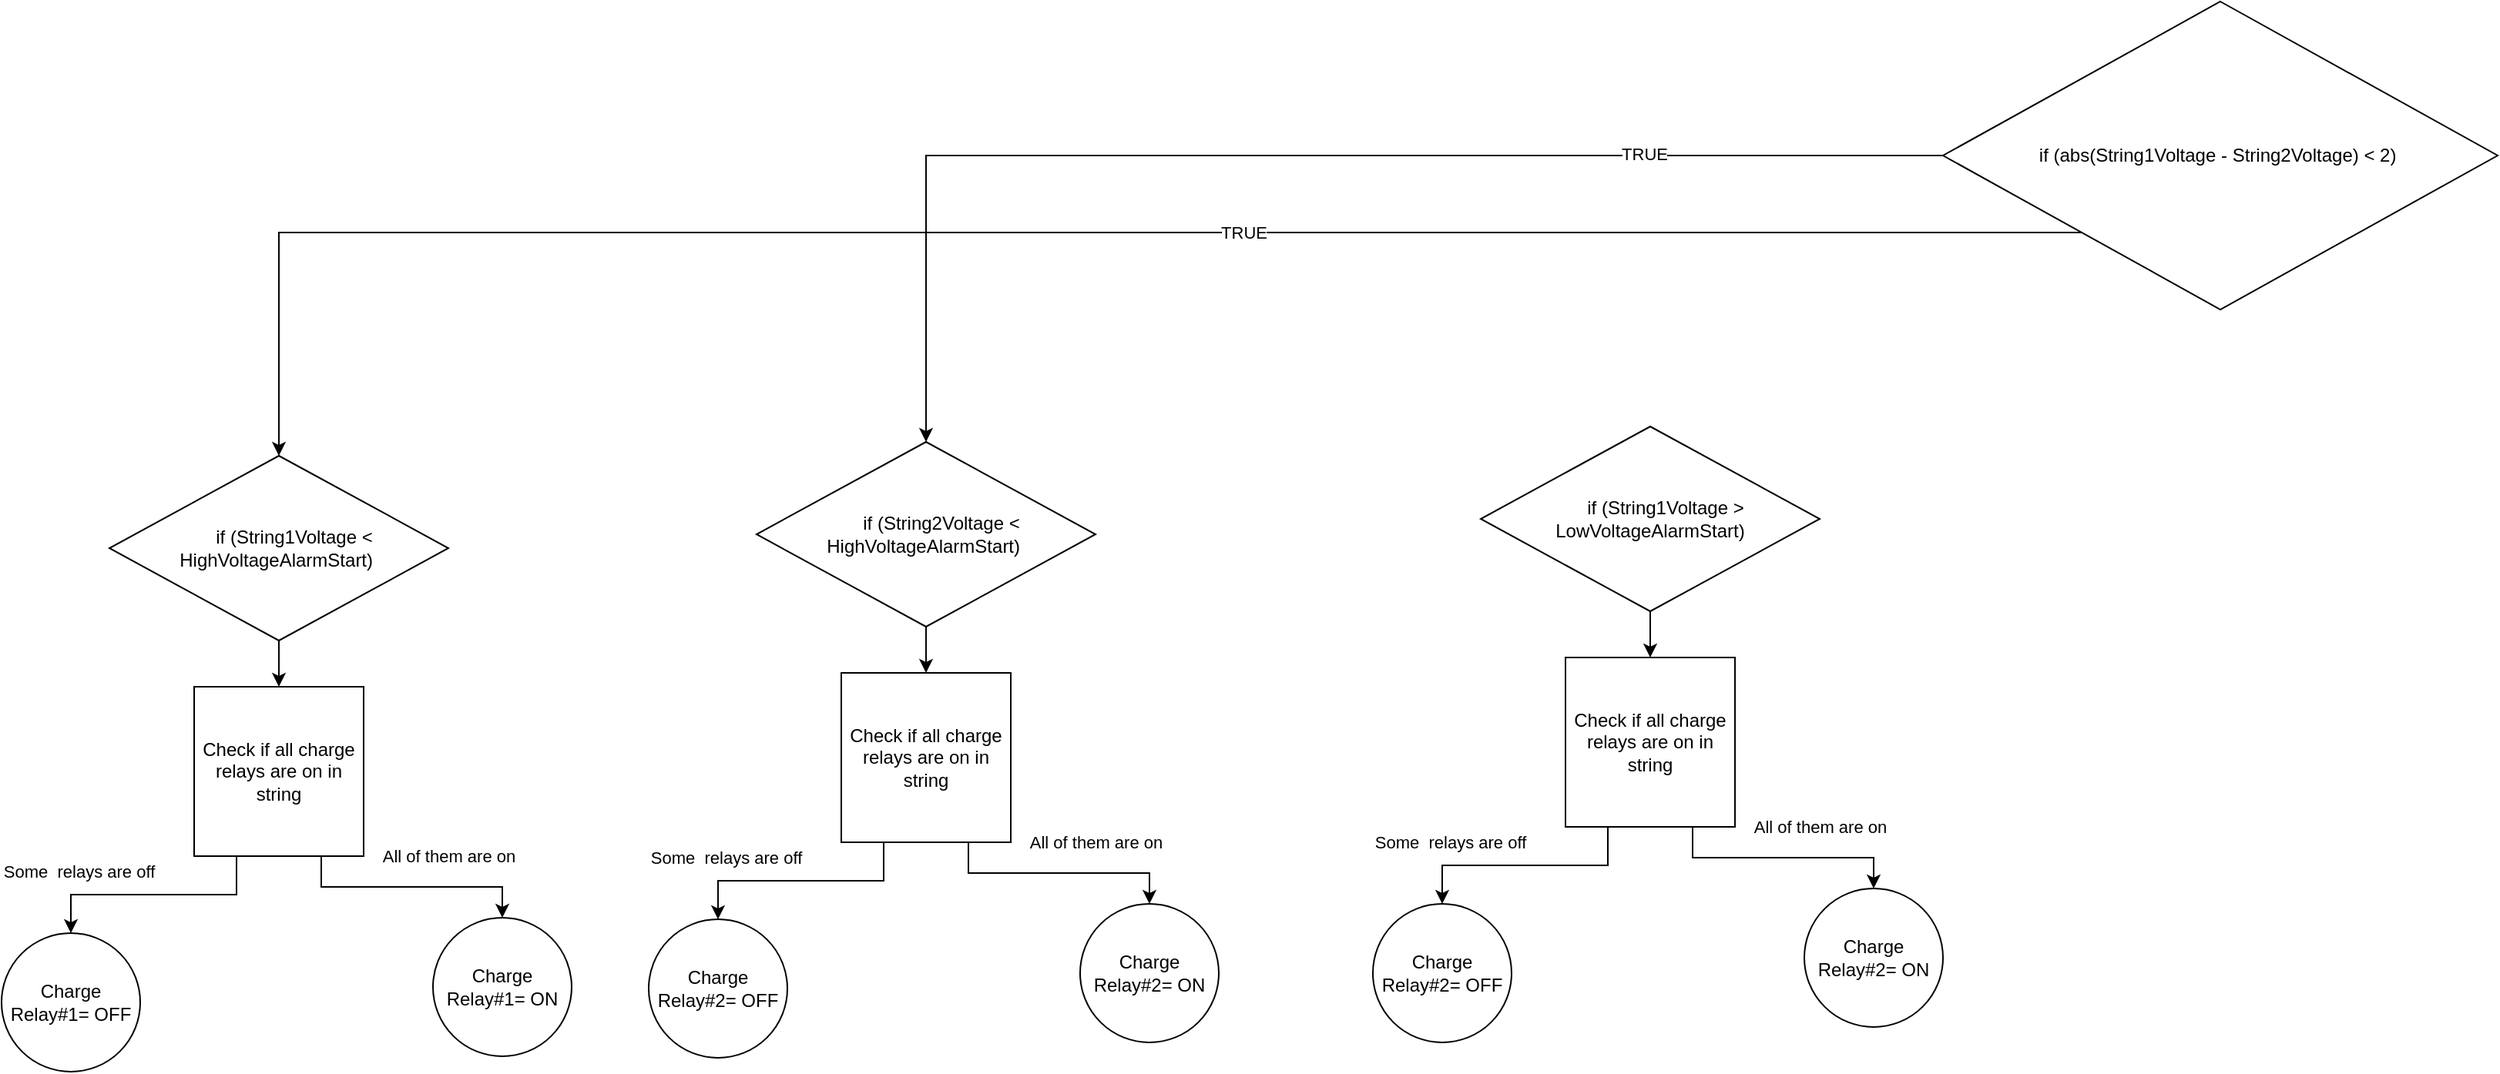 <mxfile version="23.1.6" type="github">
  <diagram name="Page-1" id="2ca16b54-16f6-2749-3443-fa8db7711227">
    <mxGraphModel dx="2581" dy="1665" grid="1" gridSize="10" guides="1" tooltips="1" connect="1" arrows="1" fold="1" page="1" pageScale="1" pageWidth="1100" pageHeight="850" background="none" math="0" shadow="0">
      <root>
        <mxCell id="0" />
        <mxCell id="1" parent="0" />
        <mxCell id="EbFdYFJ6snyTDegqOS6b-42" style="edgeStyle=orthogonalEdgeStyle;rounded=0;orthogonalLoop=1;jettySize=auto;html=1;exitX=0;exitY=1;exitDx=0;exitDy=0;entryX=0.5;entryY=0;entryDx=0;entryDy=0;" edge="1" parent="1" source="EbFdYFJ6snyTDegqOS6b-10" target="EbFdYFJ6snyTDegqOS6b-19">
          <mxGeometry relative="1" as="geometry" />
        </mxCell>
        <mxCell id="EbFdYFJ6snyTDegqOS6b-43" style="edgeStyle=orthogonalEdgeStyle;rounded=0;orthogonalLoop=1;jettySize=auto;html=1;exitX=0;exitY=0.5;exitDx=0;exitDy=0;" edge="1" parent="1" source="EbFdYFJ6snyTDegqOS6b-10" target="EbFdYFJ6snyTDegqOS6b-33">
          <mxGeometry relative="1" as="geometry" />
        </mxCell>
        <mxCell id="EbFdYFJ6snyTDegqOS6b-44" value="TRUE" style="edgeLabel;html=1;align=center;verticalAlign=middle;resizable=0;points=[];" vertex="1" connectable="0" parent="EbFdYFJ6snyTDegqOS6b-43">
          <mxGeometry x="-0.415" y="4" relative="1" as="geometry">
            <mxPoint x="53" y="-5" as="offset" />
          </mxGeometry>
        </mxCell>
        <mxCell id="EbFdYFJ6snyTDegqOS6b-45" value="TRUE" style="edgeLabel;html=1;align=center;verticalAlign=middle;resizable=0;points=[];" vertex="1" connectable="0" parent="EbFdYFJ6snyTDegqOS6b-43">
          <mxGeometry x="-0.415" y="4" relative="1" as="geometry">
            <mxPoint x="-207" y="46" as="offset" />
          </mxGeometry>
        </mxCell>
        <mxCell id="EbFdYFJ6snyTDegqOS6b-10" value="if (abs(String1Voltage - String2Voltage) &amp;lt; 2)&amp;nbsp;" style="rhombus;whiteSpace=wrap;html=1;" vertex="1" parent="1">
          <mxGeometry x="460" y="-60" width="360" height="200" as="geometry" />
        </mxCell>
        <mxCell id="EbFdYFJ6snyTDegqOS6b-24" style="edgeStyle=orthogonalEdgeStyle;rounded=0;orthogonalLoop=1;jettySize=auto;html=1;exitX=0.5;exitY=1;exitDx=0;exitDy=0;entryX=0.5;entryY=0;entryDx=0;entryDy=0;" edge="1" parent="1" source="EbFdYFJ6snyTDegqOS6b-19" target="EbFdYFJ6snyTDegqOS6b-23">
          <mxGeometry relative="1" as="geometry" />
        </mxCell>
        <mxCell id="EbFdYFJ6snyTDegqOS6b-19" value="&amp;nbsp; &amp;nbsp; &amp;nbsp; if (String1Voltage &amp;lt; HighVoltageAlarmStart)&amp;nbsp;" style="rhombus;whiteSpace=wrap;html=1;" vertex="1" parent="1">
          <mxGeometry x="-730" y="235" width="220" height="120" as="geometry" />
        </mxCell>
        <mxCell id="EbFdYFJ6snyTDegqOS6b-28" style="edgeStyle=orthogonalEdgeStyle;rounded=0;orthogonalLoop=1;jettySize=auto;html=1;exitX=0.25;exitY=1;exitDx=0;exitDy=0;" edge="1" parent="1" source="EbFdYFJ6snyTDegqOS6b-23" target="EbFdYFJ6snyTDegqOS6b-25">
          <mxGeometry relative="1" as="geometry" />
        </mxCell>
        <mxCell id="EbFdYFJ6snyTDegqOS6b-30" value="Some&amp;nbsp; relays are off" style="edgeLabel;html=1;align=center;verticalAlign=middle;resizable=0;points=[];" vertex="1" connectable="0" parent="EbFdYFJ6snyTDegqOS6b-28">
          <mxGeometry x="0.239" y="6" relative="1" as="geometry">
            <mxPoint x="-30" y="-21" as="offset" />
          </mxGeometry>
        </mxCell>
        <mxCell id="EbFdYFJ6snyTDegqOS6b-31" value="All of them are on" style="edgeLabel;html=1;align=center;verticalAlign=middle;resizable=0;points=[];" vertex="1" connectable="0" parent="EbFdYFJ6snyTDegqOS6b-28">
          <mxGeometry x="0.239" y="6" relative="1" as="geometry">
            <mxPoint x="210" y="-31" as="offset" />
          </mxGeometry>
        </mxCell>
        <mxCell id="EbFdYFJ6snyTDegqOS6b-29" style="edgeStyle=orthogonalEdgeStyle;rounded=0;orthogonalLoop=1;jettySize=auto;html=1;exitX=0.75;exitY=1;exitDx=0;exitDy=0;" edge="1" parent="1" source="EbFdYFJ6snyTDegqOS6b-23" target="EbFdYFJ6snyTDegqOS6b-26">
          <mxGeometry relative="1" as="geometry" />
        </mxCell>
        <mxCell id="EbFdYFJ6snyTDegqOS6b-23" value="Check if all charge relays are on in string" style="whiteSpace=wrap;html=1;aspect=fixed;" vertex="1" parent="1">
          <mxGeometry x="-675" y="385" width="110" height="110" as="geometry" />
        </mxCell>
        <mxCell id="EbFdYFJ6snyTDegqOS6b-25" value="Charge Relay#1= OFF" style="ellipse;whiteSpace=wrap;html=1;aspect=fixed;" vertex="1" parent="1">
          <mxGeometry x="-800" y="545" width="90" height="90" as="geometry" />
        </mxCell>
        <mxCell id="EbFdYFJ6snyTDegqOS6b-26" value="Charge Relay#1= ON" style="ellipse;whiteSpace=wrap;html=1;aspect=fixed;" vertex="1" parent="1">
          <mxGeometry x="-520" y="535" width="90" height="90" as="geometry" />
        </mxCell>
        <mxCell id="EbFdYFJ6snyTDegqOS6b-32" style="edgeStyle=orthogonalEdgeStyle;rounded=0;orthogonalLoop=1;jettySize=auto;html=1;exitX=0.5;exitY=1;exitDx=0;exitDy=0;entryX=0.5;entryY=0;entryDx=0;entryDy=0;" edge="1" source="EbFdYFJ6snyTDegqOS6b-33" target="EbFdYFJ6snyTDegqOS6b-38" parent="1">
          <mxGeometry relative="1" as="geometry" />
        </mxCell>
        <mxCell id="EbFdYFJ6snyTDegqOS6b-33" value="&amp;nbsp; &amp;nbsp; &amp;nbsp; if (String2Voltage &amp;lt; HighVoltageAlarmStart)&amp;nbsp;" style="rhombus;whiteSpace=wrap;html=1;" vertex="1" parent="1">
          <mxGeometry x="-310" y="226" width="220" height="120" as="geometry" />
        </mxCell>
        <mxCell id="EbFdYFJ6snyTDegqOS6b-34" style="edgeStyle=orthogonalEdgeStyle;rounded=0;orthogonalLoop=1;jettySize=auto;html=1;exitX=0.25;exitY=1;exitDx=0;exitDy=0;" edge="1" source="EbFdYFJ6snyTDegqOS6b-38" target="EbFdYFJ6snyTDegqOS6b-39" parent="1">
          <mxGeometry relative="1" as="geometry" />
        </mxCell>
        <mxCell id="EbFdYFJ6snyTDegqOS6b-35" value="Some&amp;nbsp; relays are off" style="edgeLabel;html=1;align=center;verticalAlign=middle;resizable=0;points=[];" vertex="1" connectable="0" parent="EbFdYFJ6snyTDegqOS6b-34">
          <mxGeometry x="0.239" y="6" relative="1" as="geometry">
            <mxPoint x="-30" y="-21" as="offset" />
          </mxGeometry>
        </mxCell>
        <mxCell id="EbFdYFJ6snyTDegqOS6b-36" value="All of them are on" style="edgeLabel;html=1;align=center;verticalAlign=middle;resizable=0;points=[];" vertex="1" connectable="0" parent="EbFdYFJ6snyTDegqOS6b-34">
          <mxGeometry x="0.239" y="6" relative="1" as="geometry">
            <mxPoint x="210" y="-31" as="offset" />
          </mxGeometry>
        </mxCell>
        <mxCell id="EbFdYFJ6snyTDegqOS6b-37" style="edgeStyle=orthogonalEdgeStyle;rounded=0;orthogonalLoop=1;jettySize=auto;html=1;exitX=0.75;exitY=1;exitDx=0;exitDy=0;" edge="1" source="EbFdYFJ6snyTDegqOS6b-38" target="EbFdYFJ6snyTDegqOS6b-40" parent="1">
          <mxGeometry relative="1" as="geometry" />
        </mxCell>
        <mxCell id="EbFdYFJ6snyTDegqOS6b-38" value="Check if all charge relays are on in string" style="whiteSpace=wrap;html=1;aspect=fixed;" vertex="1" parent="1">
          <mxGeometry x="-255" y="376" width="110" height="110" as="geometry" />
        </mxCell>
        <mxCell id="EbFdYFJ6snyTDegqOS6b-39" value="Charge Relay#2= OFF" style="ellipse;whiteSpace=wrap;html=1;aspect=fixed;" vertex="1" parent="1">
          <mxGeometry x="-380" y="536" width="90" height="90" as="geometry" />
        </mxCell>
        <mxCell id="EbFdYFJ6snyTDegqOS6b-40" value="Charge Relay#2= ON" style="ellipse;whiteSpace=wrap;html=1;aspect=fixed;" vertex="1" parent="1">
          <mxGeometry x="-100" y="526" width="90" height="90" as="geometry" />
        </mxCell>
        <mxCell id="EbFdYFJ6snyTDegqOS6b-46" style="edgeStyle=orthogonalEdgeStyle;rounded=0;orthogonalLoop=1;jettySize=auto;html=1;exitX=0.5;exitY=1;exitDx=0;exitDy=0;entryX=0.5;entryY=0;entryDx=0;entryDy=0;" edge="1" source="EbFdYFJ6snyTDegqOS6b-47" target="EbFdYFJ6snyTDegqOS6b-52" parent="1">
          <mxGeometry relative="1" as="geometry" />
        </mxCell>
        <mxCell id="EbFdYFJ6snyTDegqOS6b-47" value="&lt;div&gt;&amp;nbsp; &amp;nbsp; &amp;nbsp; if (String1Voltage &amp;gt; LowVoltageAlarmStart)&lt;/div&gt;" style="rhombus;whiteSpace=wrap;html=1;" vertex="1" parent="1">
          <mxGeometry x="160" y="216" width="220" height="120" as="geometry" />
        </mxCell>
        <mxCell id="EbFdYFJ6snyTDegqOS6b-48" style="edgeStyle=orthogonalEdgeStyle;rounded=0;orthogonalLoop=1;jettySize=auto;html=1;exitX=0.25;exitY=1;exitDx=0;exitDy=0;" edge="1" source="EbFdYFJ6snyTDegqOS6b-52" target="EbFdYFJ6snyTDegqOS6b-53" parent="1">
          <mxGeometry relative="1" as="geometry" />
        </mxCell>
        <mxCell id="EbFdYFJ6snyTDegqOS6b-49" value="Some&amp;nbsp; relays are off" style="edgeLabel;html=1;align=center;verticalAlign=middle;resizable=0;points=[];" vertex="1" connectable="0" parent="EbFdYFJ6snyTDegqOS6b-48">
          <mxGeometry x="0.239" y="6" relative="1" as="geometry">
            <mxPoint x="-30" y="-21" as="offset" />
          </mxGeometry>
        </mxCell>
        <mxCell id="EbFdYFJ6snyTDegqOS6b-50" value="All of them are on" style="edgeLabel;html=1;align=center;verticalAlign=middle;resizable=0;points=[];" vertex="1" connectable="0" parent="EbFdYFJ6snyTDegqOS6b-48">
          <mxGeometry x="0.239" y="6" relative="1" as="geometry">
            <mxPoint x="210" y="-31" as="offset" />
          </mxGeometry>
        </mxCell>
        <mxCell id="EbFdYFJ6snyTDegqOS6b-51" style="edgeStyle=orthogonalEdgeStyle;rounded=0;orthogonalLoop=1;jettySize=auto;html=1;exitX=0.75;exitY=1;exitDx=0;exitDy=0;" edge="1" source="EbFdYFJ6snyTDegqOS6b-52" target="EbFdYFJ6snyTDegqOS6b-54" parent="1">
          <mxGeometry relative="1" as="geometry" />
        </mxCell>
        <mxCell id="EbFdYFJ6snyTDegqOS6b-52" value="Check if all charge relays are on in string" style="whiteSpace=wrap;html=1;aspect=fixed;" vertex="1" parent="1">
          <mxGeometry x="215" y="366" width="110" height="110" as="geometry" />
        </mxCell>
        <mxCell id="EbFdYFJ6snyTDegqOS6b-53" value="Charge Relay#2= OFF" style="ellipse;whiteSpace=wrap;html=1;aspect=fixed;" vertex="1" parent="1">
          <mxGeometry x="90" y="526" width="90" height="90" as="geometry" />
        </mxCell>
        <mxCell id="EbFdYFJ6snyTDegqOS6b-54" value="Charge Relay#2= ON" style="ellipse;whiteSpace=wrap;html=1;aspect=fixed;" vertex="1" parent="1">
          <mxGeometry x="370" y="516" width="90" height="90" as="geometry" />
        </mxCell>
      </root>
    </mxGraphModel>
  </diagram>
</mxfile>
